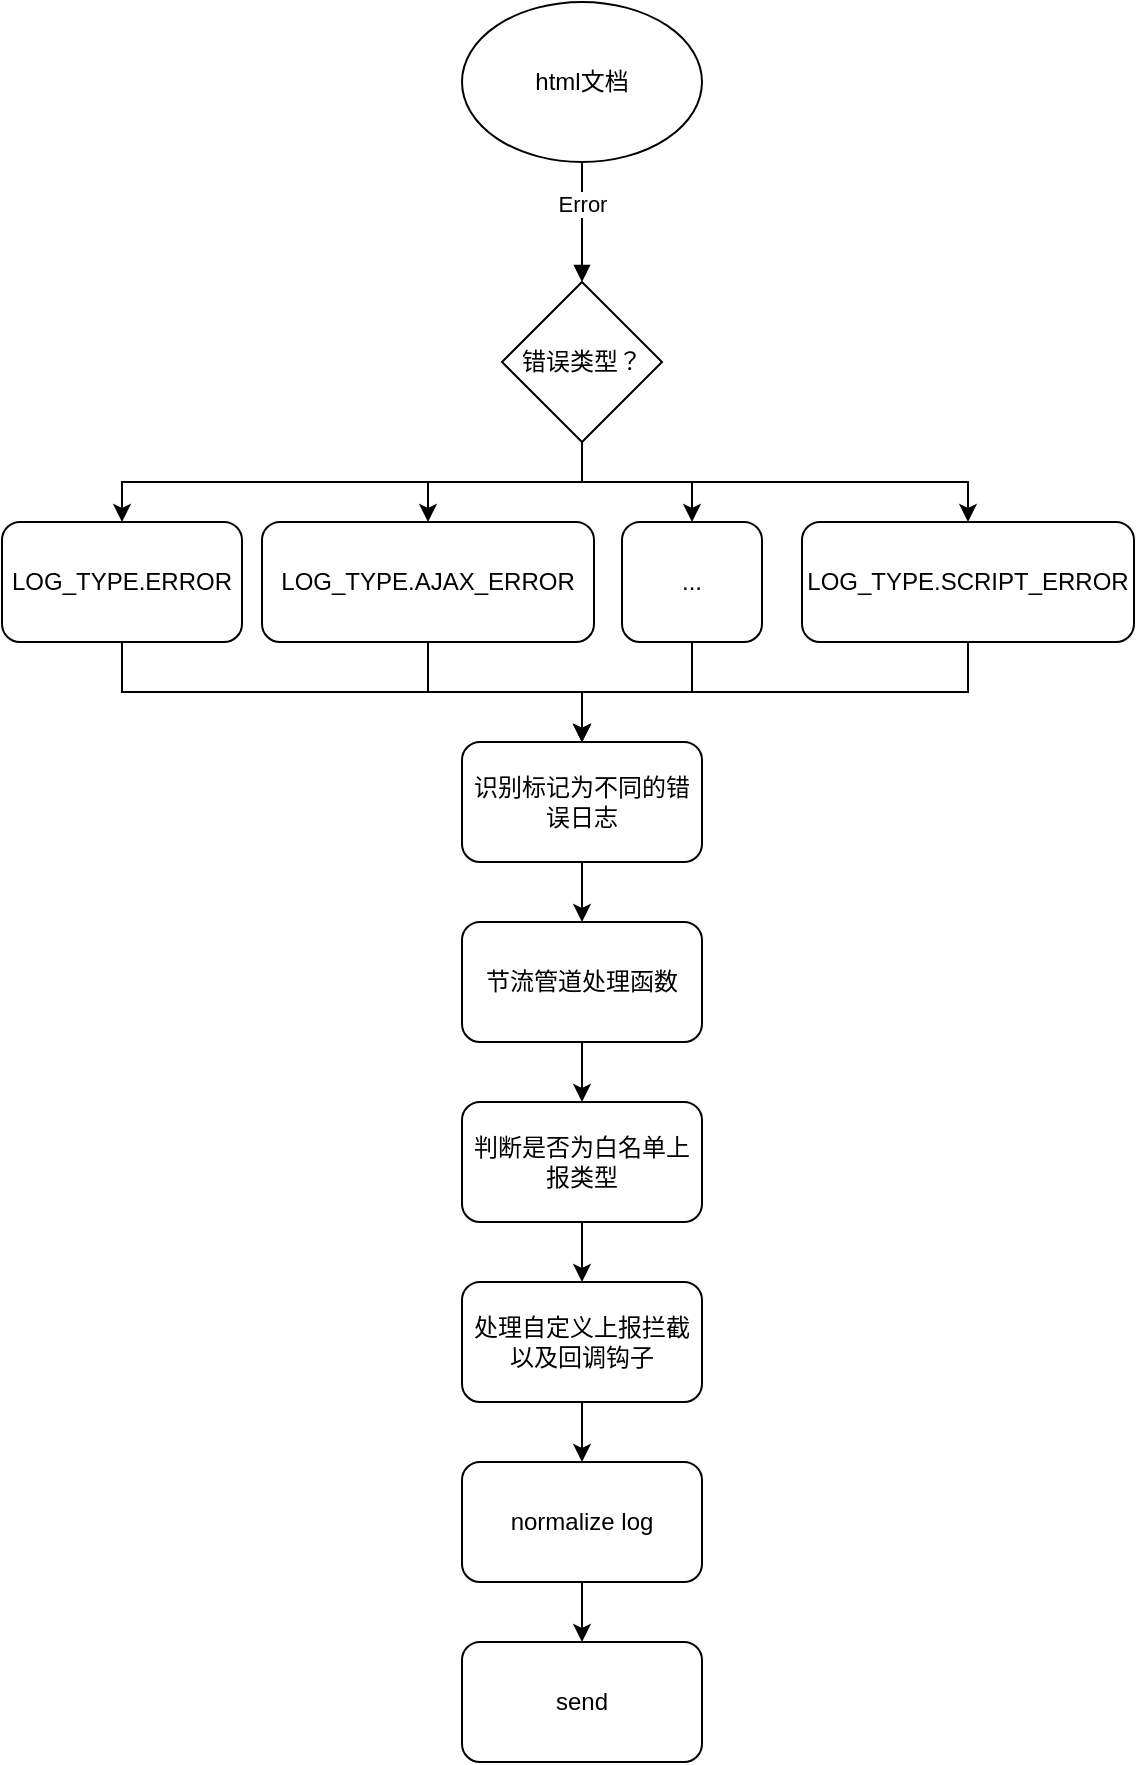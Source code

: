 <mxfile version="21.0.6" type="github">
  <diagram id="wU-PUiD_2lOh6VojfZ_S" name="第 1 页">
    <mxGraphModel dx="1050" dy="581" grid="1" gridSize="10" guides="1" tooltips="1" connect="1" arrows="1" fold="1" page="1" pageScale="1" pageWidth="827" pageHeight="1169" math="0" shadow="0">
      <root>
        <mxCell id="0" />
        <mxCell id="1" parent="0" />
        <mxCell id="KJv1CAkhH0yULdMLxzy6-1" value="html文档" style="ellipse;whiteSpace=wrap;html=1;" parent="1" vertex="1">
          <mxGeometry x="380" y="20" width="120" height="80" as="geometry" />
        </mxCell>
        <mxCell id="KJv1CAkhH0yULdMLxzy6-5" value="Error" style="html=1;verticalAlign=bottom;endArrow=block;rounded=0;" parent="1" source="KJv1CAkhH0yULdMLxzy6-1" target="KJv1CAkhH0yULdMLxzy6-6" edge="1">
          <mxGeometry width="80" relative="1" as="geometry">
            <mxPoint x="396" y="250" as="sourcePoint" />
            <mxPoint x="440" y="190" as="targetPoint" />
          </mxGeometry>
        </mxCell>
        <mxCell id="KJv1CAkhH0yULdMLxzy6-6" value="错误类型？" style="rhombus;whiteSpace=wrap;html=1;" parent="1" vertex="1">
          <mxGeometry x="400" y="160" width="80" height="80" as="geometry" />
        </mxCell>
        <mxCell id="KJv1CAkhH0yULdMLxzy6-7" value="LOG_TYPE.ERROR" style="rounded=1;whiteSpace=wrap;html=1;" parent="1" vertex="1">
          <mxGeometry x="150" y="280" width="120" height="60" as="geometry" />
        </mxCell>
        <mxCell id="KJv1CAkhH0yULdMLxzy6-8" value="LOG_TYPE.AJAX_ERROR" style="rounded=1;whiteSpace=wrap;html=1;" parent="1" vertex="1">
          <mxGeometry x="280" y="280" width="166" height="60" as="geometry" />
        </mxCell>
        <mxCell id="KJv1CAkhH0yULdMLxzy6-9" value="LOG_TYPE.SCRIPT_ERROR" style="rounded=1;whiteSpace=wrap;html=1;" parent="1" vertex="1">
          <mxGeometry x="550" y="280" width="166" height="60" as="geometry" />
        </mxCell>
        <mxCell id="KJv1CAkhH0yULdMLxzy6-10" value="..." style="rounded=1;whiteSpace=wrap;html=1;" parent="1" vertex="1">
          <mxGeometry x="460" y="280" width="70" height="60" as="geometry" />
        </mxCell>
        <mxCell id="KJv1CAkhH0yULdMLxzy6-15" value="" style="edgeStyle=elbowEdgeStyle;elbow=vertical;endArrow=classic;html=1;rounded=0;" parent="1" source="KJv1CAkhH0yULdMLxzy6-6" target="KJv1CAkhH0yULdMLxzy6-7" edge="1">
          <mxGeometry width="50" height="50" relative="1" as="geometry">
            <mxPoint x="560" y="320" as="sourcePoint" />
            <mxPoint x="610" y="270" as="targetPoint" />
          </mxGeometry>
        </mxCell>
        <mxCell id="KJv1CAkhH0yULdMLxzy6-17" value="" style="edgeStyle=elbowEdgeStyle;elbow=vertical;endArrow=classic;html=1;rounded=0;" parent="1" source="KJv1CAkhH0yULdMLxzy6-6" target="KJv1CAkhH0yULdMLxzy6-8" edge="1">
          <mxGeometry width="50" height="50" relative="1" as="geometry">
            <mxPoint x="560" y="320" as="sourcePoint" />
            <mxPoint x="610" y="270" as="targetPoint" />
          </mxGeometry>
        </mxCell>
        <mxCell id="KJv1CAkhH0yULdMLxzy6-18" value="" style="edgeStyle=elbowEdgeStyle;elbow=vertical;endArrow=classic;html=1;rounded=0;" parent="1" source="KJv1CAkhH0yULdMLxzy6-6" target="KJv1CAkhH0yULdMLxzy6-10" edge="1">
          <mxGeometry width="50" height="50" relative="1" as="geometry">
            <mxPoint x="560" y="320" as="sourcePoint" />
            <mxPoint x="610" y="270" as="targetPoint" />
          </mxGeometry>
        </mxCell>
        <mxCell id="KJv1CAkhH0yULdMLxzy6-19" value="" style="edgeStyle=elbowEdgeStyle;elbow=vertical;endArrow=classic;html=1;rounded=0;" parent="1" source="KJv1CAkhH0yULdMLxzy6-6" target="KJv1CAkhH0yULdMLxzy6-9" edge="1">
          <mxGeometry width="50" height="50" relative="1" as="geometry">
            <mxPoint x="560" y="320" as="sourcePoint" />
            <mxPoint x="610" y="270" as="targetPoint" />
          </mxGeometry>
        </mxCell>
        <mxCell id="KJv1CAkhH0yULdMLxzy6-20" value="" style="edgeStyle=elbowEdgeStyle;elbow=vertical;endArrow=classic;html=1;rounded=0;" parent="1" source="KJv1CAkhH0yULdMLxzy6-7" target="KJv1CAkhH0yULdMLxzy6-21" edge="1">
          <mxGeometry width="50" height="50" relative="1" as="geometry">
            <mxPoint x="560" y="420" as="sourcePoint" />
            <mxPoint x="610" y="370" as="targetPoint" />
          </mxGeometry>
        </mxCell>
        <mxCell id="KJv1CAkhH0yULdMLxzy6-21" value="识别标记为不同的错误日志" style="rounded=1;whiteSpace=wrap;html=1;" parent="1" vertex="1">
          <mxGeometry x="380" y="390" width="120" height="60" as="geometry" />
        </mxCell>
        <mxCell id="KJv1CAkhH0yULdMLxzy6-22" value="" style="edgeStyle=elbowEdgeStyle;elbow=vertical;endArrow=classic;html=1;rounded=0;" parent="1" source="KJv1CAkhH0yULdMLxzy6-8" target="KJv1CAkhH0yULdMLxzy6-21" edge="1">
          <mxGeometry width="50" height="50" relative="1" as="geometry">
            <mxPoint x="560" y="410" as="sourcePoint" />
            <mxPoint x="610" y="360" as="targetPoint" />
          </mxGeometry>
        </mxCell>
        <mxCell id="KJv1CAkhH0yULdMLxzy6-23" value="" style="edgeStyle=elbowEdgeStyle;elbow=vertical;endArrow=classic;html=1;rounded=0;" parent="1" source="KJv1CAkhH0yULdMLxzy6-10" target="KJv1CAkhH0yULdMLxzy6-21" edge="1">
          <mxGeometry width="50" height="50" relative="1" as="geometry">
            <mxPoint x="600" y="510" as="sourcePoint" />
            <mxPoint x="650" y="460" as="targetPoint" />
          </mxGeometry>
        </mxCell>
        <mxCell id="KJv1CAkhH0yULdMLxzy6-24" value="" style="edgeStyle=elbowEdgeStyle;elbow=vertical;endArrow=classic;html=1;rounded=0;" parent="1" source="KJv1CAkhH0yULdMLxzy6-9" target="KJv1CAkhH0yULdMLxzy6-21" edge="1">
          <mxGeometry width="50" height="50" relative="1" as="geometry">
            <mxPoint x="560" y="410" as="sourcePoint" />
            <mxPoint x="610" y="360" as="targetPoint" />
          </mxGeometry>
        </mxCell>
        <mxCell id="KJv1CAkhH0yULdMLxzy6-26" value="节流管道处理函数" style="rounded=1;whiteSpace=wrap;html=1;" parent="1" vertex="1">
          <mxGeometry x="380" y="480" width="120" height="60" as="geometry" />
        </mxCell>
        <mxCell id="KJv1CAkhH0yULdMLxzy6-27" value="" style="endArrow=classic;html=1;rounded=0;" parent="1" source="KJv1CAkhH0yULdMLxzy6-21" target="KJv1CAkhH0yULdMLxzy6-26" edge="1">
          <mxGeometry width="50" height="50" relative="1" as="geometry">
            <mxPoint x="560" y="620" as="sourcePoint" />
            <mxPoint x="610" y="570" as="targetPoint" />
          </mxGeometry>
        </mxCell>
        <mxCell id="KJv1CAkhH0yULdMLxzy6-28" value="判断是否为白名单上报类型" style="rounded=1;whiteSpace=wrap;html=1;" parent="1" vertex="1">
          <mxGeometry x="380" y="570" width="120" height="60" as="geometry" />
        </mxCell>
        <mxCell id="KJv1CAkhH0yULdMLxzy6-29" value="处理自定义上报拦截以及回调钩子" style="rounded=1;whiteSpace=wrap;html=1;" parent="1" vertex="1">
          <mxGeometry x="380" y="660" width="120" height="60" as="geometry" />
        </mxCell>
        <mxCell id="KJv1CAkhH0yULdMLxzy6-30" value="normalize log" style="rounded=1;whiteSpace=wrap;html=1;" parent="1" vertex="1">
          <mxGeometry x="380" y="750" width="120" height="60" as="geometry" />
        </mxCell>
        <mxCell id="KJv1CAkhH0yULdMLxzy6-31" value="send" style="rounded=1;whiteSpace=wrap;html=1;" parent="1" vertex="1">
          <mxGeometry x="380" y="840" width="120" height="60" as="geometry" />
        </mxCell>
        <mxCell id="KJv1CAkhH0yULdMLxzy6-32" value="" style="endArrow=classic;html=1;rounded=0;" parent="1" source="KJv1CAkhH0yULdMLxzy6-26" target="KJv1CAkhH0yULdMLxzy6-28" edge="1">
          <mxGeometry width="50" height="50" relative="1" as="geometry">
            <mxPoint x="560" y="520" as="sourcePoint" />
            <mxPoint x="610" y="470" as="targetPoint" />
          </mxGeometry>
        </mxCell>
        <mxCell id="KJv1CAkhH0yULdMLxzy6-33" value="" style="endArrow=classic;html=1;rounded=0;" parent="1" source="KJv1CAkhH0yULdMLxzy6-29" target="KJv1CAkhH0yULdMLxzy6-30" edge="1">
          <mxGeometry width="50" height="50" relative="1" as="geometry">
            <mxPoint x="560" y="520" as="sourcePoint" />
            <mxPoint x="610" y="470" as="targetPoint" />
          </mxGeometry>
        </mxCell>
        <mxCell id="KJv1CAkhH0yULdMLxzy6-34" value="" style="endArrow=classic;html=1;rounded=0;" parent="1" source="KJv1CAkhH0yULdMLxzy6-28" target="KJv1CAkhH0yULdMLxzy6-29" edge="1">
          <mxGeometry width="50" height="50" relative="1" as="geometry">
            <mxPoint x="560" y="520" as="sourcePoint" />
            <mxPoint x="610" y="470" as="targetPoint" />
          </mxGeometry>
        </mxCell>
        <mxCell id="KJv1CAkhH0yULdMLxzy6-35" value="" style="endArrow=classic;html=1;rounded=0;" parent="1" source="KJv1CAkhH0yULdMLxzy6-30" target="KJv1CAkhH0yULdMLxzy6-31" edge="1">
          <mxGeometry width="50" height="50" relative="1" as="geometry">
            <mxPoint x="560" y="720" as="sourcePoint" />
            <mxPoint x="610" y="670" as="targetPoint" />
          </mxGeometry>
        </mxCell>
      </root>
    </mxGraphModel>
  </diagram>
</mxfile>

